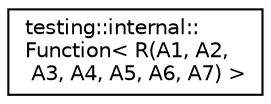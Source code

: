 digraph "Graphical Class Hierarchy"
{
  edge [fontname="Helvetica",fontsize="10",labelfontname="Helvetica",labelfontsize="10"];
  node [fontname="Helvetica",fontsize="10",shape=record];
  rankdir="LR";
  Node1 [label="testing::internal::\lFunction\< R(A1, A2,\l A3, A4, A5, A6, A7) \>",height=0.2,width=0.4,color="black", fillcolor="white", style="filled",URL="$structtesting_1_1internal_1_1_function.html"];
}
